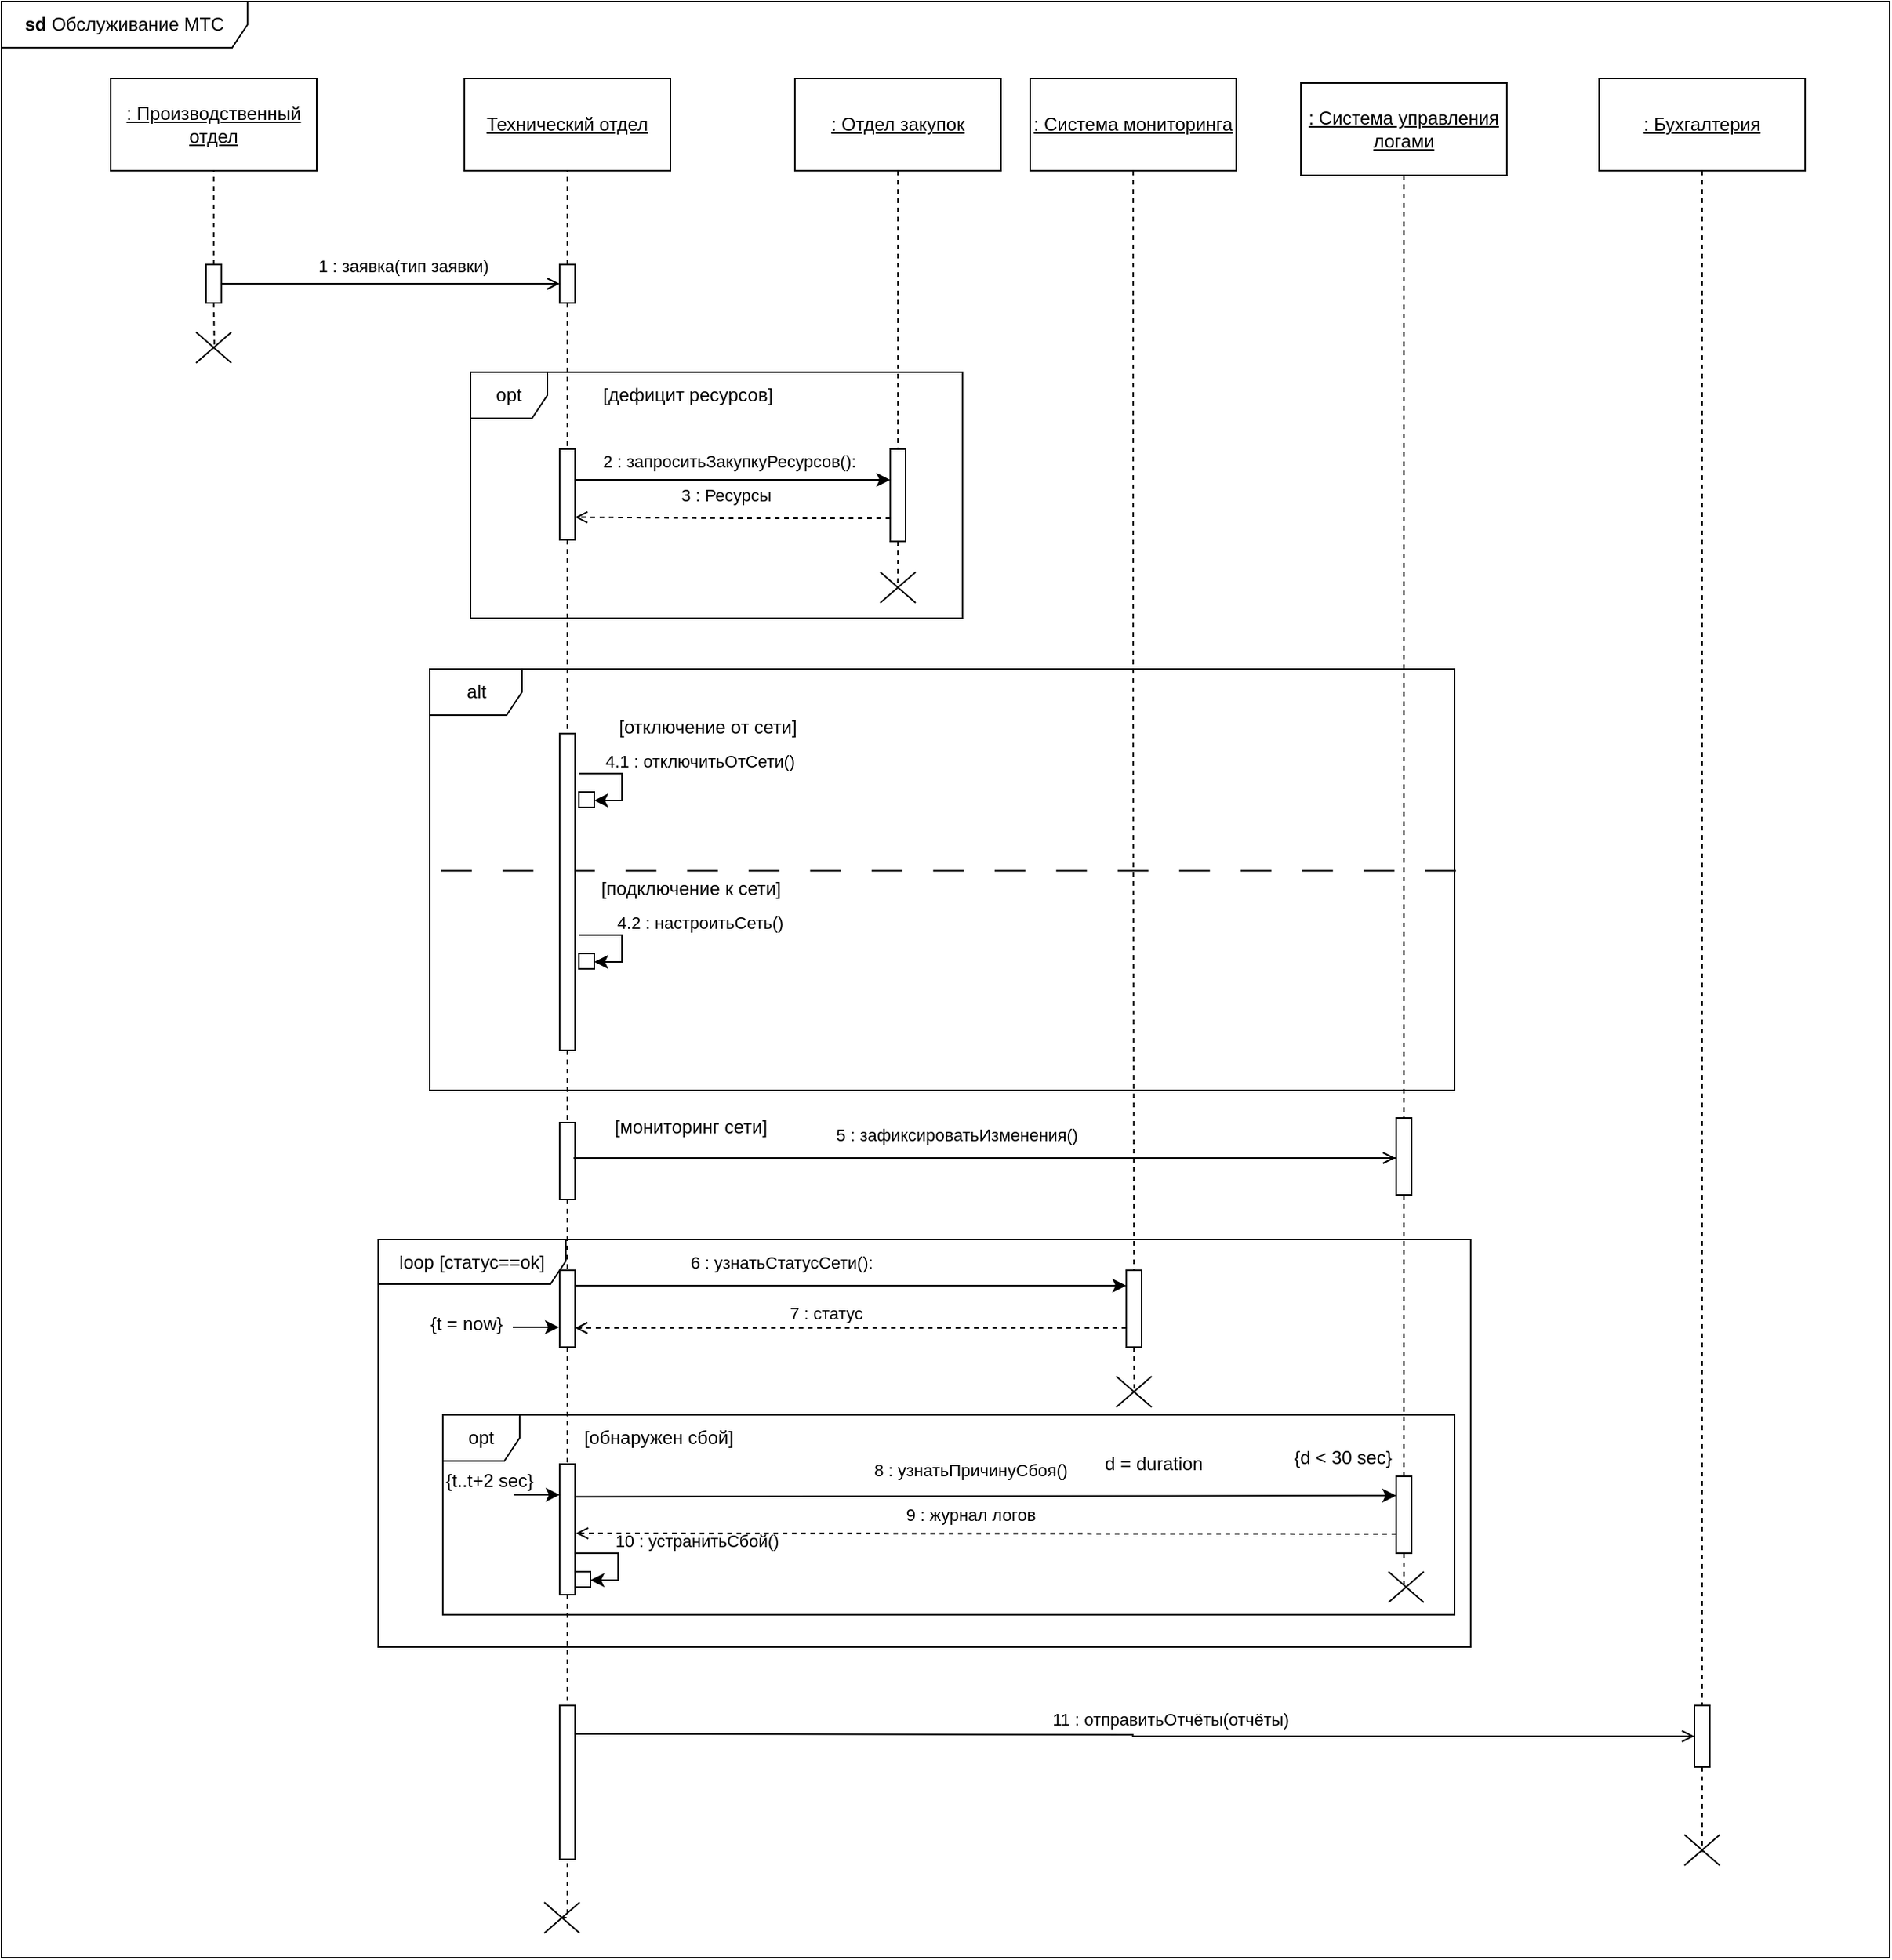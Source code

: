 <mxfile version="26.2.14">
  <diagram name="Обслуживание МТС" id="yZsRfcWXwFjVl9WhAiMK">
    <mxGraphModel dx="1309" dy="780" grid="0" gridSize="10" guides="1" tooltips="1" connect="1" arrows="1" fold="1" page="1" pageScale="1" pageWidth="3300" pageHeight="4681" math="0" shadow="0">
      <root>
        <mxCell id="0" />
        <mxCell id="1" parent="0" />
        <mxCell id="UY6J0gAj6kEmpG1rvGeN-1" value="&lt;b&gt;sd&lt;/b&gt; Обслуживание МТС" style="shape=umlFrame;whiteSpace=wrap;html=1;pointerEvents=0;recursiveResize=0;container=1;collapsible=0;width=160;" parent="1" vertex="1">
          <mxGeometry x="1342" y="284" width="1228" height="1272" as="geometry" />
        </mxCell>
        <mxCell id="UY6J0gAj6kEmpG1rvGeN-3" value="&lt;u&gt;: Производственный отдел&lt;/u&gt;" style="rounded=0;whiteSpace=wrap;html=1;" parent="UY6J0gAj6kEmpG1rvGeN-1" vertex="1">
          <mxGeometry x="71" y="50" width="134" height="60" as="geometry" />
        </mxCell>
        <mxCell id="UY6J0gAj6kEmpG1rvGeN-4" value="" style="html=1;verticalAlign=bottom;startArrow=none;endArrow=none;dashed=1;rounded=0;entryX=0.5;entryY=1;entryDx=0;entryDy=0;" parent="UY6J0gAj6kEmpG1rvGeN-1" source="UY6J0gAj6kEmpG1rvGeN-18" target="UY6J0gAj6kEmpG1rvGeN-3" edge="1">
          <mxGeometry relative="1" as="geometry">
            <mxPoint x="133" y="110" as="targetPoint" />
          </mxGeometry>
        </mxCell>
        <mxCell id="UY6J0gAj6kEmpG1rvGeN-5" value="&lt;u&gt;Технический отдел&lt;/u&gt;" style="rounded=0;whiteSpace=wrap;html=1;" parent="UY6J0gAj6kEmpG1rvGeN-1" vertex="1">
          <mxGeometry x="301" y="50" width="134" height="60" as="geometry" />
        </mxCell>
        <mxCell id="UY6J0gAj6kEmpG1rvGeN-6" value="" style="html=1;verticalAlign=bottom;startArrow=none;endArrow=none;dashed=1;rounded=0;entryX=0.5;entryY=1;entryDx=0;entryDy=0;" parent="UY6J0gAj6kEmpG1rvGeN-1" source="UY6J0gAj6kEmpG1rvGeN-65" target="UY6J0gAj6kEmpG1rvGeN-5" edge="1">
          <mxGeometry relative="1" as="geometry">
            <mxPoint x="363" y="110" as="targetPoint" />
          </mxGeometry>
        </mxCell>
        <mxCell id="UY6J0gAj6kEmpG1rvGeN-7" style="edgeStyle=orthogonalEdgeStyle;rounded=0;orthogonalLoop=1;jettySize=auto;html=1;exitX=0.5;exitY=1;exitDx=0;exitDy=0;entryX=0.5;entryY=0;entryDx=0;entryDy=0;endArrow=none;endFill=0;dashed=1;" parent="UY6J0gAj6kEmpG1rvGeN-1" source="UY6J0gAj6kEmpG1rvGeN-8" target="UY6J0gAj6kEmpG1rvGeN-69" edge="1">
          <mxGeometry relative="1" as="geometry" />
        </mxCell>
        <mxCell id="UY6J0gAj6kEmpG1rvGeN-8" value="&lt;u&gt;: Отдел закупок&lt;/u&gt;" style="rounded=0;whiteSpace=wrap;html=1;" parent="UY6J0gAj6kEmpG1rvGeN-1" vertex="1">
          <mxGeometry x="516" y="50" width="134" height="60" as="geometry" />
        </mxCell>
        <mxCell id="VCczljoPK001_jjkpIpf-78" style="edgeStyle=orthogonalEdgeStyle;rounded=0;orthogonalLoop=1;jettySize=auto;html=1;entryX=0.5;entryY=0;entryDx=0;entryDy=0;dashed=1;endArrow=none;startFill=0;" edge="1" parent="UY6J0gAj6kEmpG1rvGeN-1" source="UY6J0gAj6kEmpG1rvGeN-10" target="VCczljoPK001_jjkpIpf-35">
          <mxGeometry relative="1" as="geometry" />
        </mxCell>
        <mxCell id="UY6J0gAj6kEmpG1rvGeN-10" value="&lt;u&gt;: Система мониторинга&lt;/u&gt;" style="rounded=0;whiteSpace=wrap;html=1;" parent="UY6J0gAj6kEmpG1rvGeN-1" vertex="1">
          <mxGeometry x="669" y="50" width="134" height="60" as="geometry" />
        </mxCell>
        <mxCell id="VCczljoPK001_jjkpIpf-71" style="edgeStyle=orthogonalEdgeStyle;rounded=0;orthogonalLoop=1;jettySize=auto;html=1;dashed=1;endArrow=none;startFill=0;entryX=0.5;entryY=0;entryDx=0;entryDy=0;" edge="1" parent="UY6J0gAj6kEmpG1rvGeN-1" source="UY6J0gAj6kEmpG1rvGeN-11" target="VCczljoPK001_jjkpIpf-87">
          <mxGeometry relative="1" as="geometry">
            <mxPoint x="911.538" y="507" as="targetPoint" />
          </mxGeometry>
        </mxCell>
        <mxCell id="UY6J0gAj6kEmpG1rvGeN-11" value="&lt;u&gt;: Система управления логами&lt;/u&gt;" style="rounded=0;whiteSpace=wrap;html=1;" parent="UY6J0gAj6kEmpG1rvGeN-1" vertex="1">
          <mxGeometry x="845.06" y="53" width="134" height="60" as="geometry" />
        </mxCell>
        <mxCell id="VCczljoPK001_jjkpIpf-83" style="edgeStyle=orthogonalEdgeStyle;rounded=0;orthogonalLoop=1;jettySize=auto;html=1;entryX=0.5;entryY=0;entryDx=0;entryDy=0;dashed=1;endArrow=none;startFill=0;" edge="1" parent="UY6J0gAj6kEmpG1rvGeN-1" source="UY6J0gAj6kEmpG1rvGeN-13" target="UY6J0gAj6kEmpG1rvGeN-84">
          <mxGeometry relative="1" as="geometry" />
        </mxCell>
        <mxCell id="UY6J0gAj6kEmpG1rvGeN-13" value="&lt;u&gt;: Бухгалтерия&lt;/u&gt;" style="rounded=0;whiteSpace=wrap;html=1;" parent="UY6J0gAj6kEmpG1rvGeN-1" vertex="1">
          <mxGeometry x="1039" y="50" width="134" height="60" as="geometry" />
        </mxCell>
        <mxCell id="UY6J0gAj6kEmpG1rvGeN-15" style="edgeStyle=orthogonalEdgeStyle;rounded=0;orthogonalLoop=1;jettySize=auto;html=1;exitX=1;exitY=0.5;exitDx=0;exitDy=0;entryX=0;entryY=0.5;entryDx=0;entryDy=0;endArrow=open;endFill=0;" parent="UY6J0gAj6kEmpG1rvGeN-1" source="UY6J0gAj6kEmpG1rvGeN-18" target="UY6J0gAj6kEmpG1rvGeN-65" edge="1">
          <mxGeometry relative="1" as="geometry" />
        </mxCell>
        <mxCell id="UY6J0gAj6kEmpG1rvGeN-16" value="&lt;span style=&quot;color: rgba(0, 0, 0, 0); font-family: monospace; font-size: 0px; text-align: start; background-color: rgb(251, 251, 251);&quot;&gt;%3CmxGraphModel%3E%3Croot%3E%3CmxCell%20id%3D%220%22%2F%3E%3CmxCell%20id%3D%221%22%20parent%3D%220%22%2F%3E%3CmxCell%20id%3D%222%22%20value%3D%22%D0%B7%D0%B0%D1%8F%D0%B2%D0%BA%D0%B0(%D0%A2%D0%B8%D0%BF%20%D0%B7%D0%B0%D1%8F%D0%B2%D0%BA%D0%B8)%22%20style%3D%22edgeLabel%3Bhtml%3D1%3Balign%3Dcenter%3BverticalAlign%3Dmiddle%3Bresizable%3D0%3Bpoints%3D%5B%5D%3B%22%20vertex%3D%221%22%20connectable%3D%220%22%20parent%3D%221%22%3E%3CmxGeometry%20x%3D%22509.2%22%20y%3D%22328%22%20as%3D%22geometry%22%2F%3E%3C%2FmxCell%3E%3C%2Froot%3E%3C%2FmxGraphModel%3E&lt;/span&gt;" style="edgeLabel;html=1;align=center;verticalAlign=middle;resizable=0;points=[];" parent="UY6J0gAj6kEmpG1rvGeN-15" vertex="1" connectable="0">
          <mxGeometry x="-0.124" y="1" relative="1" as="geometry">
            <mxPoint as="offset" />
          </mxGeometry>
        </mxCell>
        <mxCell id="UY6J0gAj6kEmpG1rvGeN-17" value="1 : заявка(тип заявки)" style="edgeLabel;html=1;align=center;verticalAlign=middle;resizable=0;points=[];" parent="UY6J0gAj6kEmpG1rvGeN-15" vertex="1" connectable="0">
          <mxGeometry x="0.21" y="-3" relative="1" as="geometry">
            <mxPoint x="-15" y="-15" as="offset" />
          </mxGeometry>
        </mxCell>
        <mxCell id="UY6J0gAj6kEmpG1rvGeN-18" value="" style="rounded=0;dashed=0;" parent="UY6J0gAj6kEmpG1rvGeN-1" vertex="1">
          <mxGeometry x="133" y="171" width="10" height="25" as="geometry" />
        </mxCell>
        <mxCell id="UY6J0gAj6kEmpG1rvGeN-65" value="" style="rounded=0;dashed=0;" parent="UY6J0gAj6kEmpG1rvGeN-1" vertex="1">
          <mxGeometry x="363" y="171" width="10" height="25" as="geometry" />
        </mxCell>
        <mxCell id="UY6J0gAj6kEmpG1rvGeN-67" value="opt" style="shape=umlFrame;whiteSpace=wrap;html=1;pointerEvents=0;recursiveResize=0;container=1;collapsible=0;width=50;" parent="UY6J0gAj6kEmpG1rvGeN-1" vertex="1">
          <mxGeometry x="305" y="241" width="320" height="160" as="geometry" />
        </mxCell>
        <mxCell id="UY6J0gAj6kEmpG1rvGeN-68" value="[дефицит ресурсов]" style="text;html=1;align=center;verticalAlign=middle;resizable=0;points=[];autosize=1;strokeColor=none;fillColor=none;" parent="UY6J0gAj6kEmpG1rvGeN-67" vertex="1">
          <mxGeometry x="71" width="140" height="30" as="geometry" />
        </mxCell>
        <mxCell id="UY6J0gAj6kEmpG1rvGeN-69" value="" style="rounded=0;dashed=0;" parent="UY6J0gAj6kEmpG1rvGeN-67" vertex="1">
          <mxGeometry x="273" y="50" width="10" height="60" as="geometry" />
        </mxCell>
        <mxCell id="UY6J0gAj6kEmpG1rvGeN-70" value="" style="shape=umlDestroy;html=1;" parent="UY6J0gAj6kEmpG1rvGeN-67" vertex="1">
          <mxGeometry x="266.5" y="130" width="23" height="20" as="geometry" />
        </mxCell>
        <mxCell id="UY6J0gAj6kEmpG1rvGeN-71" style="edgeStyle=orthogonalEdgeStyle;rounded=0;orthogonalLoop=1;jettySize=auto;html=1;entryX=0.493;entryY=0.45;entryDx=0;entryDy=0;entryPerimeter=0;dashed=1;endArrow=none;endFill=0;" parent="UY6J0gAj6kEmpG1rvGeN-67" source="UY6J0gAj6kEmpG1rvGeN-69" target="UY6J0gAj6kEmpG1rvGeN-70" edge="1">
          <mxGeometry relative="1" as="geometry" />
        </mxCell>
        <mxCell id="UY6J0gAj6kEmpG1rvGeN-72" style="edgeStyle=orthogonalEdgeStyle;rounded=0;orthogonalLoop=1;jettySize=auto;html=1;entryX=0;entryY=0.5;entryDx=0;entryDy=0;" parent="UY6J0gAj6kEmpG1rvGeN-67" edge="1">
          <mxGeometry relative="1" as="geometry">
            <mxPoint x="273" y="70" as="targetPoint" />
            <mxPoint x="68" y="70" as="sourcePoint" />
          </mxGeometry>
        </mxCell>
        <mxCell id="UY6J0gAj6kEmpG1rvGeN-73" value="2 : запроситьЗакупкуРесурсов():" style="edgeLabel;html=1;align=center;verticalAlign=middle;resizable=0;points=[];" parent="UY6J0gAj6kEmpG1rvGeN-72" vertex="1" connectable="0">
          <mxGeometry x="-0.249" y="-1" relative="1" as="geometry">
            <mxPoint x="23" y="-13" as="offset" />
          </mxGeometry>
        </mxCell>
        <mxCell id="VCczljoPK001_jjkpIpf-56" style="edgeStyle=orthogonalEdgeStyle;rounded=0;orthogonalLoop=1;jettySize=auto;html=1;entryX=0.5;entryY=0;entryDx=0;entryDy=0;dashed=1;endArrow=none;startFill=0;" edge="1" parent="UY6J0gAj6kEmpG1rvGeN-1" source="UY6J0gAj6kEmpG1rvGeN-74" target="VCczljoPK001_jjkpIpf-7">
          <mxGeometry relative="1" as="geometry" />
        </mxCell>
        <mxCell id="UY6J0gAj6kEmpG1rvGeN-74" value="" style="rounded=0;dashed=0;" parent="UY6J0gAj6kEmpG1rvGeN-1" vertex="1">
          <mxGeometry x="363" y="291" width="10" height="59" as="geometry" />
        </mxCell>
        <mxCell id="UY6J0gAj6kEmpG1rvGeN-75" value="" style="edgeStyle=orthogonalEdgeStyle;rounded=0;orthogonalLoop=1;jettySize=auto;html=1;entryX=0.5;entryY=0;entryDx=0;entryDy=0;endArrow=none;endFill=0;dashed=1;" parent="UY6J0gAj6kEmpG1rvGeN-1" source="UY6J0gAj6kEmpG1rvGeN-65" target="UY6J0gAj6kEmpG1rvGeN-74" edge="1">
          <mxGeometry relative="1" as="geometry">
            <mxPoint x="612" y="156" as="sourcePoint" />
            <mxPoint x="612" y="410" as="targetPoint" />
          </mxGeometry>
        </mxCell>
        <mxCell id="UY6J0gAj6kEmpG1rvGeN-76" style="edgeStyle=orthogonalEdgeStyle;rounded=0;orthogonalLoop=1;jettySize=auto;html=1;exitX=0;exitY=0.75;exitDx=0;exitDy=0;entryX=1;entryY=0.75;entryDx=0;entryDy=0;dashed=1;endArrow=open;endFill=0;" parent="UY6J0gAj6kEmpG1rvGeN-1" source="UY6J0gAj6kEmpG1rvGeN-69" target="UY6J0gAj6kEmpG1rvGeN-74" edge="1">
          <mxGeometry relative="1" as="geometry" />
        </mxCell>
        <mxCell id="UY6J0gAj6kEmpG1rvGeN-77" value="3 : Ресурсы" style="edgeLabel;html=1;align=center;verticalAlign=middle;resizable=0;points=[];" parent="UY6J0gAj6kEmpG1rvGeN-76" vertex="1" connectable="0">
          <mxGeometry x="0.114" y="-1" relative="1" as="geometry">
            <mxPoint x="7" y="-14" as="offset" />
          </mxGeometry>
        </mxCell>
        <mxCell id="UY6J0gAj6kEmpG1rvGeN-85" value="&lt;div style=&quot;text-align: start;&quot;&gt;&lt;span style=&quot;background-color: initial; font-size: 0px;&quot;&gt;&lt;font face=&quot;monospace&quot; color=&quot;rgba(0, 0, 0, 0)&quot;&gt;з&lt;/font&gt;&lt;/span&gt;&lt;/div&gt;" style="text;html=1;align=center;verticalAlign=middle;resizable=0;points=[];autosize=1;strokeColor=none;fillColor=none;" parent="UY6J0gAj6kEmpG1rvGeN-1" vertex="1">
          <mxGeometry x="231" y="159" width="20" height="30" as="geometry" />
        </mxCell>
        <mxCell id="UY6J0gAj6kEmpG1rvGeN-89" value="" style="shape=umlDestroy;html=1;" parent="UY6J0gAj6kEmpG1rvGeN-1" vertex="1">
          <mxGeometry x="126.5" y="215" width="23" height="20" as="geometry" />
        </mxCell>
        <mxCell id="UY6J0gAj6kEmpG1rvGeN-90" style="edgeStyle=orthogonalEdgeStyle;rounded=0;orthogonalLoop=1;jettySize=auto;html=1;entryX=0.519;entryY=0.51;entryDx=0;entryDy=0;entryPerimeter=0;dashed=1;endArrow=none;endFill=0;" parent="UY6J0gAj6kEmpG1rvGeN-1" target="UY6J0gAj6kEmpG1rvGeN-89" edge="1">
          <mxGeometry relative="1" as="geometry">
            <mxPoint x="138" y="196" as="sourcePoint" />
          </mxGeometry>
        </mxCell>
        <mxCell id="VCczljoPK001_jjkpIpf-18" value="loop&amp;nbsp;&lt;span style=&quot;text-wrap-mode: nowrap;&quot;&gt;[статус==ok]&lt;/span&gt;" style="shape=umlFrame;whiteSpace=wrap;html=1;pointerEvents=0;recursiveResize=0;container=1;collapsible=0;width=122;height=29;" vertex="1" parent="UY6J0gAj6kEmpG1rvGeN-1">
          <mxGeometry x="245" y="805" width="710.5" height="265" as="geometry" />
        </mxCell>
        <mxCell id="VCczljoPK001_jjkpIpf-19" value="opt" style="shape=umlFrame;whiteSpace=wrap;html=1;pointerEvents=0;recursiveResize=0;container=1;collapsible=0;width=50;" vertex="1" parent="VCczljoPK001_jjkpIpf-18">
          <mxGeometry x="42" y="114" width="658" height="130" as="geometry" />
        </mxCell>
        <mxCell id="VCczljoPK001_jjkpIpf-20" value="[обнаружен сбой]" style="text;html=1;align=center;verticalAlign=middle;resizable=0;points=[];autosize=1;strokeColor=none;fillColor=none;" vertex="1" parent="VCczljoPK001_jjkpIpf-19">
          <mxGeometry x="80" width="120" height="30" as="geometry" />
        </mxCell>
        <mxCell id="VCczljoPK001_jjkpIpf-21" value="" style="rounded=0;dashed=0;" vertex="1" parent="VCczljoPK001_jjkpIpf-19">
          <mxGeometry x="76" y="32" width="10" height="85" as="geometry" />
        </mxCell>
        <mxCell id="VCczljoPK001_jjkpIpf-22" style="edgeStyle=orthogonalEdgeStyle;rounded=0;orthogonalLoop=1;jettySize=auto;html=1;exitX=1;exitY=0.5;exitDx=0;exitDy=0;entryX=1;entryY=0.75;entryDx=0;entryDy=0;" edge="1" parent="VCczljoPK001_jjkpIpf-19">
          <mxGeometry relative="1" as="geometry">
            <mxPoint x="86" y="90" as="sourcePoint" />
            <mxPoint x="96" y="107.5" as="targetPoint" />
            <Array as="points">
              <mxPoint x="114" y="90" />
              <mxPoint x="114" y="108" />
            </Array>
          </mxGeometry>
        </mxCell>
        <mxCell id="VCczljoPK001_jjkpIpf-23" value="10 : устранитьСбой()" style="edgeLabel;html=1;align=center;verticalAlign=middle;resizable=0;points=[];" vertex="1" connectable="0" parent="VCczljoPK001_jjkpIpf-22">
          <mxGeometry x="-0.326" relative="1" as="geometry">
            <mxPoint x="57" y="-8" as="offset" />
          </mxGeometry>
        </mxCell>
        <mxCell id="VCczljoPK001_jjkpIpf-24" value="" style="rounded=0;dashed=0;" vertex="1" parent="VCczljoPK001_jjkpIpf-19">
          <mxGeometry x="86" y="102" width="10" height="10" as="geometry" />
        </mxCell>
        <mxCell id="VCczljoPK001_jjkpIpf-25" value="{t..t+2 sec}" style="text;html=1;align=center;verticalAlign=middle;resizable=0;points=[];autosize=1;strokeColor=none;fillColor=none;" vertex="1" parent="VCczljoPK001_jjkpIpf-19">
          <mxGeometry x="-10" y="28" width="80" height="30" as="geometry" />
        </mxCell>
        <mxCell id="VCczljoPK001_jjkpIpf-26" value="d = duration" style="text;html=1;align=center;verticalAlign=middle;resizable=0;points=[];autosize=1;strokeColor=none;fillColor=none;" vertex="1" parent="VCczljoPK001_jjkpIpf-19">
          <mxGeometry x="416.5" y="17" width="90" height="30" as="geometry" />
        </mxCell>
        <mxCell id="VCczljoPK001_jjkpIpf-27" value="{d &amp;lt; 30 sec}" style="text;html=1;align=center;verticalAlign=middle;resizable=0;points=[];autosize=1;strokeColor=none;fillColor=none;" vertex="1" parent="VCczljoPK001_jjkpIpf-19">
          <mxGeometry x="540.06" y="13" width="90" height="30" as="geometry" />
        </mxCell>
        <mxCell id="VCczljoPK001_jjkpIpf-28" value="" style="shape=umlDestroy;html=1;" vertex="1" parent="VCczljoPK001_jjkpIpf-19">
          <mxGeometry x="615" y="102" width="23" height="20" as="geometry" />
        </mxCell>
        <mxCell id="VCczljoPK001_jjkpIpf-29" value="" style="edgeStyle=orthogonalEdgeStyle;rounded=0;orthogonalLoop=1;jettySize=auto;html=1;" edge="1" parent="VCczljoPK001_jjkpIpf-19">
          <mxGeometry relative="1" as="geometry">
            <mxPoint x="46" y="52" as="sourcePoint" />
            <mxPoint x="76" y="52" as="targetPoint" />
          </mxGeometry>
        </mxCell>
        <mxCell id="VCczljoPK001_jjkpIpf-38" value="" style="rounded=0;dashed=0;" vertex="1" parent="VCczljoPK001_jjkpIpf-19">
          <mxGeometry x="620.06" y="40" width="10" height="50" as="geometry" />
        </mxCell>
        <mxCell id="VCczljoPK001_jjkpIpf-39" style="edgeStyle=orthogonalEdgeStyle;rounded=0;orthogonalLoop=1;jettySize=auto;html=1;exitX=1;exitY=0.25;exitDx=0;exitDy=0;entryX=0;entryY=0.25;entryDx=0;entryDy=0;" edge="1" parent="VCczljoPK001_jjkpIpf-19" source="VCczljoPK001_jjkpIpf-21" target="VCczljoPK001_jjkpIpf-38">
          <mxGeometry relative="1" as="geometry">
            <Array as="points">
              <mxPoint x="86" y="53" />
              <mxPoint x="355" y="53" />
            </Array>
          </mxGeometry>
        </mxCell>
        <mxCell id="VCczljoPK001_jjkpIpf-40" value="8 : узнатьПричинуСбоя()" style="edgeLabel;html=1;align=center;verticalAlign=middle;resizable=0;points=[];" vertex="1" connectable="0" parent="VCczljoPK001_jjkpIpf-39">
          <mxGeometry x="-0.258" relative="1" as="geometry">
            <mxPoint x="59" y="-17" as="offset" />
          </mxGeometry>
        </mxCell>
        <mxCell id="VCczljoPK001_jjkpIpf-43" style="edgeStyle=orthogonalEdgeStyle;rounded=0;orthogonalLoop=1;jettySize=auto;html=1;entryX=0.444;entryY=0.222;entryDx=0;entryDy=0;entryPerimeter=0;endArrow=none;endFill=0;dashed=1;" edge="1" parent="VCczljoPK001_jjkpIpf-19" source="VCczljoPK001_jjkpIpf-38" target="VCczljoPK001_jjkpIpf-28">
          <mxGeometry relative="1" as="geometry" />
        </mxCell>
        <mxCell id="VCczljoPK001_jjkpIpf-30" style="edgeStyle=orthogonalEdgeStyle;rounded=0;orthogonalLoop=1;jettySize=auto;html=1;entryX=0;entryY=0.5;entryDx=0;entryDy=0;" edge="1" parent="VCczljoPK001_jjkpIpf-18">
          <mxGeometry relative="1" as="geometry">
            <mxPoint x="128" y="30" as="sourcePoint" />
            <mxPoint x="486.5" y="30" as="targetPoint" />
          </mxGeometry>
        </mxCell>
        <mxCell id="VCczljoPK001_jjkpIpf-31" value="6 : узнатьСтатусСети():" style="edgeLabel;html=1;align=center;verticalAlign=middle;resizable=0;points=[];" vertex="1" connectable="0" parent="VCczljoPK001_jjkpIpf-30">
          <mxGeometry x="-0.249" y="1" relative="1" as="geometry">
            <mxPoint x="-1" y="-14" as="offset" />
          </mxGeometry>
        </mxCell>
        <mxCell id="VCczljoPK001_jjkpIpf-91" style="edgeStyle=orthogonalEdgeStyle;rounded=0;orthogonalLoop=1;jettySize=auto;html=1;entryX=0.5;entryY=0;entryDx=0;entryDy=0;dashed=1;endArrow=none;startFill=0;" edge="1" parent="VCczljoPK001_jjkpIpf-18" source="VCczljoPK001_jjkpIpf-32" target="VCczljoPK001_jjkpIpf-21">
          <mxGeometry relative="1" as="geometry" />
        </mxCell>
        <mxCell id="VCczljoPK001_jjkpIpf-32" value="" style="rounded=0;dashed=0;" vertex="1" parent="VCczljoPK001_jjkpIpf-18">
          <mxGeometry x="118" y="20" width="10" height="50" as="geometry" />
        </mxCell>
        <mxCell id="VCczljoPK001_jjkpIpf-33" style="edgeStyle=orthogonalEdgeStyle;rounded=0;orthogonalLoop=1;jettySize=auto;html=1;exitX=0;exitY=0.75;exitDx=0;exitDy=0;entryX=1;entryY=0.75;entryDx=0;entryDy=0;dashed=1;endArrow=open;endFill=0;" edge="1" parent="VCczljoPK001_jjkpIpf-18" source="VCczljoPK001_jjkpIpf-35" target="VCczljoPK001_jjkpIpf-32">
          <mxGeometry relative="1" as="geometry" />
        </mxCell>
        <mxCell id="VCczljoPK001_jjkpIpf-34" value="7 : статус" style="edgeLabel;html=1;align=center;verticalAlign=middle;resizable=0;points=[];" vertex="1" connectable="0" parent="VCczljoPK001_jjkpIpf-33">
          <mxGeometry x="0.094" y="-1" relative="1" as="geometry">
            <mxPoint y="-9" as="offset" />
          </mxGeometry>
        </mxCell>
        <mxCell id="VCczljoPK001_jjkpIpf-35" value="" style="rounded=0;dashed=0;" vertex="1" parent="VCczljoPK001_jjkpIpf-18">
          <mxGeometry x="486.5" y="20" width="10" height="50" as="geometry" />
        </mxCell>
        <mxCell id="VCczljoPK001_jjkpIpf-36" style="edgeStyle=orthogonalEdgeStyle;rounded=0;orthogonalLoop=1;jettySize=auto;html=1;exitX=0;exitY=0.75;exitDx=0;exitDy=0;dashed=1;endArrow=open;endFill=0;" edge="1" parent="VCczljoPK001_jjkpIpf-18" source="VCczljoPK001_jjkpIpf-38">
          <mxGeometry relative="1" as="geometry">
            <mxPoint x="128.5" y="191" as="targetPoint" />
            <Array as="points">
              <mxPoint x="128" y="192" />
            </Array>
          </mxGeometry>
        </mxCell>
        <mxCell id="VCczljoPK001_jjkpIpf-37" value="9 : журнал логов" style="edgeLabel;html=1;align=center;verticalAlign=middle;resizable=0;points=[];" vertex="1" connectable="0" parent="VCczljoPK001_jjkpIpf-36">
          <mxGeometry x="0.068" y="1" relative="1" as="geometry">
            <mxPoint x="8" y="-13" as="offset" />
          </mxGeometry>
        </mxCell>
        <mxCell id="VCczljoPK001_jjkpIpf-41" value="" style="edgeStyle=orthogonalEdgeStyle;rounded=0;orthogonalLoop=1;jettySize=auto;html=1;" edge="1" parent="VCczljoPK001_jjkpIpf-18">
          <mxGeometry relative="1" as="geometry">
            <mxPoint x="87.5" y="57" as="sourcePoint" />
            <mxPoint x="117.5" y="57" as="targetPoint" />
          </mxGeometry>
        </mxCell>
        <mxCell id="VCczljoPK001_jjkpIpf-42" value="{t = now}" style="text;html=1;align=center;verticalAlign=middle;resizable=0;points=[];autosize=1;strokeColor=none;fillColor=none;" vertex="1" parent="VCczljoPK001_jjkpIpf-18">
          <mxGeometry x="21.5" y="40" width="70" height="30" as="geometry" />
        </mxCell>
        <mxCell id="VCczljoPK001_jjkpIpf-44" value="" style="shape=umlDestroy;html=1;" vertex="1" parent="VCczljoPK001_jjkpIpf-18">
          <mxGeometry x="480" y="89" width="23" height="20" as="geometry" />
        </mxCell>
        <mxCell id="VCczljoPK001_jjkpIpf-45" style="edgeStyle=orthogonalEdgeStyle;rounded=0;orthogonalLoop=1;jettySize=auto;html=1;exitX=0.5;exitY=1;exitDx=0;exitDy=0;entryX=0.509;entryY=0.395;entryDx=0;entryDy=0;entryPerimeter=0;dashed=1;endArrow=none;endFill=0;" edge="1" parent="VCczljoPK001_jjkpIpf-18" source="VCczljoPK001_jjkpIpf-35" target="VCczljoPK001_jjkpIpf-44">
          <mxGeometry relative="1" as="geometry" />
        </mxCell>
        <mxCell id="VCczljoPK001_jjkpIpf-49" value="alt" style="shape=umlFrame;whiteSpace=wrap;html=1;pointerEvents=0;" vertex="1" parent="UY6J0gAj6kEmpG1rvGeN-1">
          <mxGeometry x="278.5" y="434" width="666.5" height="274" as="geometry" />
        </mxCell>
        <mxCell id="VCczljoPK001_jjkpIpf-51" value="" style="line;strokeWidth=1;direction=south;html=1;dashed=1;dashPattern=20 20;rotation=90;" vertex="1" parent="UY6J0gAj6kEmpG1rvGeN-1">
          <mxGeometry x="606.57" y="230.93" width="10" height="668.62" as="geometry" />
        </mxCell>
        <mxCell id="VCczljoPK001_jjkpIpf-68" style="edgeStyle=orthogonalEdgeStyle;rounded=0;orthogonalLoop=1;jettySize=auto;html=1;entryX=0.5;entryY=0;entryDx=0;entryDy=0;dashed=1;endArrow=none;startFill=0;" edge="1" parent="UY6J0gAj6kEmpG1rvGeN-1" source="VCczljoPK001_jjkpIpf-84" target="VCczljoPK001_jjkpIpf-32">
          <mxGeometry relative="1" as="geometry" />
        </mxCell>
        <mxCell id="VCczljoPK001_jjkpIpf-7" value="" style="rounded=0;dashed=0;" vertex="1" parent="UY6J0gAj6kEmpG1rvGeN-1">
          <mxGeometry x="363" y="476" width="10" height="206" as="geometry" />
        </mxCell>
        <mxCell id="VCczljoPK001_jjkpIpf-10" value="[подключение к сети]" style="text;html=1;align=center;verticalAlign=middle;resizable=0;points=[];autosize=1;strokeColor=none;fillColor=none;" vertex="1" parent="UY6J0gAj6kEmpG1rvGeN-1">
          <mxGeometry x="373" y="562" width="150" height="30" as="geometry" />
        </mxCell>
        <mxCell id="VCczljoPK001_jjkpIpf-11" value="[мониторинг сети]" style="text;html=1;align=center;verticalAlign=middle;resizable=0;points=[];autosize=1;strokeColor=none;fillColor=none;" vertex="1" parent="UY6J0gAj6kEmpG1rvGeN-1">
          <mxGeometry x="383" y="717" width="130" height="30" as="geometry" />
        </mxCell>
        <mxCell id="VCczljoPK001_jjkpIpf-12" style="edgeStyle=orthogonalEdgeStyle;rounded=0;orthogonalLoop=1;jettySize=auto;html=1;exitX=1;exitY=0.5;exitDx=0;exitDy=0;entryX=1;entryY=0.75;entryDx=0;entryDy=0;" edge="1" parent="UY6J0gAj6kEmpG1rvGeN-1">
          <mxGeometry relative="1" as="geometry">
            <mxPoint x="375.5" y="607" as="sourcePoint" />
            <mxPoint x="385.5" y="624.5" as="targetPoint" />
            <Array as="points">
              <mxPoint x="403.5" y="607" />
              <mxPoint x="403.5" y="625" />
            </Array>
          </mxGeometry>
        </mxCell>
        <mxCell id="VCczljoPK001_jjkpIpf-13" value="4.2 : настроитьСеть()" style="edgeLabel;html=1;align=center;verticalAlign=middle;resizable=0;points=[];" vertex="1" connectable="0" parent="VCczljoPK001_jjkpIpf-12">
          <mxGeometry x="-0.326" relative="1" as="geometry">
            <mxPoint x="57" y="-8" as="offset" />
          </mxGeometry>
        </mxCell>
        <mxCell id="VCczljoPK001_jjkpIpf-14" value="" style="rounded=0;dashed=0;" vertex="1" parent="UY6J0gAj6kEmpG1rvGeN-1">
          <mxGeometry x="375.5" y="619" width="10" height="10" as="geometry" />
        </mxCell>
        <mxCell id="VCczljoPK001_jjkpIpf-15" style="edgeStyle=orthogonalEdgeStyle;rounded=0;orthogonalLoop=1;jettySize=auto;html=1;exitX=1;exitY=0.5;exitDx=0;exitDy=0;entryX=1;entryY=0.75;entryDx=0;entryDy=0;" edge="1" parent="UY6J0gAj6kEmpG1rvGeN-1">
          <mxGeometry relative="1" as="geometry">
            <mxPoint x="375.5" y="502" as="sourcePoint" />
            <mxPoint x="385.5" y="519.5" as="targetPoint" />
            <Array as="points">
              <mxPoint x="403.5" y="502" />
              <mxPoint x="403.5" y="520" />
            </Array>
          </mxGeometry>
        </mxCell>
        <mxCell id="VCczljoPK001_jjkpIpf-16" value="4.1 : отключитьОтСети()" style="edgeLabel;html=1;align=center;verticalAlign=middle;resizable=0;points=[];" vertex="1" connectable="0" parent="VCczljoPK001_jjkpIpf-15">
          <mxGeometry x="-0.326" relative="1" as="geometry">
            <mxPoint x="57" y="-8" as="offset" />
          </mxGeometry>
        </mxCell>
        <mxCell id="VCczljoPK001_jjkpIpf-17" value="" style="rounded=0;dashed=0;" vertex="1" parent="UY6J0gAj6kEmpG1rvGeN-1">
          <mxGeometry x="375.5" y="514" width="10" height="10" as="geometry" />
        </mxCell>
        <mxCell id="VCczljoPK001_jjkpIpf-8" value="[отключение от сети]" style="text;html=1;align=center;verticalAlign=middle;resizable=0;points=[];autosize=1;strokeColor=none;fillColor=none;" vertex="1" parent="UY6J0gAj6kEmpG1rvGeN-1">
          <mxGeometry x="388.5" y="457" width="140" height="30" as="geometry" />
        </mxCell>
        <mxCell id="UY6J0gAj6kEmpG1rvGeN-80" style="edgeStyle=orthogonalEdgeStyle;rounded=0;orthogonalLoop=1;jettySize=auto;html=1;exitX=1;exitY=0.25;exitDx=0;exitDy=0;entryX=0;entryY=0.5;entryDx=0;entryDy=0;endArrow=open;endFill=0;" parent="UY6J0gAj6kEmpG1rvGeN-1" edge="1" target="UY6J0gAj6kEmpG1rvGeN-84">
          <mxGeometry relative="1" as="geometry">
            <mxPoint x="369.5" y="1126.47" as="sourcePoint" />
            <mxPoint x="1097.5" y="1126.47" as="targetPoint" />
          </mxGeometry>
        </mxCell>
        <mxCell id="UY6J0gAj6kEmpG1rvGeN-81" value="11 : отправитьОтчёты(отчёты)" style="edgeLabel;html=1;align=center;verticalAlign=middle;resizable=0;points=[];" parent="UY6J0gAj6kEmpG1rvGeN-80" vertex="1" connectable="0">
          <mxGeometry x="0.1" y="-3" relative="1" as="geometry">
            <mxPoint x="-12" y="-14" as="offset" />
          </mxGeometry>
        </mxCell>
        <mxCell id="UY6J0gAj6kEmpG1rvGeN-82" value="" style="rounded=0;dashed=0;" parent="UY6J0gAj6kEmpG1rvGeN-1" vertex="1">
          <mxGeometry x="363" y="1108" width="10" height="100" as="geometry" />
        </mxCell>
        <mxCell id="UY6J0gAj6kEmpG1rvGeN-84" value="" style="rounded=0;dashed=0;" parent="UY6J0gAj6kEmpG1rvGeN-1" vertex="1">
          <mxGeometry x="1101" y="1108" width="10" height="40" as="geometry" />
        </mxCell>
        <mxCell id="UY6J0gAj6kEmpG1rvGeN-86" value="" style="shape=umlDestroy;html=1;" parent="UY6J0gAj6kEmpG1rvGeN-1" vertex="1">
          <mxGeometry x="353" y="1236" width="23" height="20" as="geometry" />
        </mxCell>
        <mxCell id="UY6J0gAj6kEmpG1rvGeN-87" value="" style="shape=umlDestroy;html=1;" parent="UY6J0gAj6kEmpG1rvGeN-1" vertex="1">
          <mxGeometry x="1094.5" y="1192" width="23" height="20" as="geometry" />
        </mxCell>
        <mxCell id="UY6J0gAj6kEmpG1rvGeN-88" style="edgeStyle=orthogonalEdgeStyle;rounded=0;orthogonalLoop=1;jettySize=auto;html=1;entryX=0.502;entryY=0.564;entryDx=0;entryDy=0;entryPerimeter=0;dashed=1;endArrow=none;endFill=0;" parent="UY6J0gAj6kEmpG1rvGeN-1" source="UY6J0gAj6kEmpG1rvGeN-84" target="UY6J0gAj6kEmpG1rvGeN-87" edge="1">
          <mxGeometry relative="1" as="geometry" />
        </mxCell>
        <mxCell id="UY6J0gAj6kEmpG1rvGeN-91" style="edgeStyle=orthogonalEdgeStyle;rounded=0;orthogonalLoop=1;jettySize=auto;html=1;entryX=0.5;entryY=1;entryDx=0;entryDy=0;dashed=1;endArrow=none;endFill=0;" parent="UY6J0gAj6kEmpG1rvGeN-1" target="UY6J0gAj6kEmpG1rvGeN-82" edge="1">
          <mxGeometry relative="1" as="geometry">
            <mxPoint x="364.5" y="1246" as="sourcePoint" />
          </mxGeometry>
        </mxCell>
        <mxCell id="VCczljoPK001_jjkpIpf-81" style="edgeStyle=orthogonalEdgeStyle;rounded=0;orthogonalLoop=1;jettySize=auto;html=1;dashed=1;endArrow=none;startFill=0;" edge="1" parent="UY6J0gAj6kEmpG1rvGeN-1" source="VCczljoPK001_jjkpIpf-21" target="UY6J0gAj6kEmpG1rvGeN-82">
          <mxGeometry relative="1" as="geometry" />
        </mxCell>
        <mxCell id="VCczljoPK001_jjkpIpf-84" value="" style="rounded=0;dashed=0;" vertex="1" parent="UY6J0gAj6kEmpG1rvGeN-1">
          <mxGeometry x="363" y="729" width="10" height="50" as="geometry" />
        </mxCell>
        <mxCell id="VCczljoPK001_jjkpIpf-85" value="" style="edgeStyle=orthogonalEdgeStyle;rounded=0;orthogonalLoop=1;jettySize=auto;html=1;entryX=0.5;entryY=0;entryDx=0;entryDy=0;dashed=1;endArrow=none;startFill=0;" edge="1" parent="UY6J0gAj6kEmpG1rvGeN-1" source="VCczljoPK001_jjkpIpf-7" target="VCczljoPK001_jjkpIpf-84">
          <mxGeometry relative="1" as="geometry">
            <mxPoint x="1710" y="966" as="sourcePoint" />
            <mxPoint x="1710" y="1109" as="targetPoint" />
          </mxGeometry>
        </mxCell>
        <mxCell id="VCczljoPK001_jjkpIpf-86" style="edgeStyle=orthogonalEdgeStyle;rounded=0;orthogonalLoop=1;jettySize=auto;html=1;exitX=1;exitY=0.25;exitDx=0;exitDy=0;endArrow=open;endFill=0;" edge="1" parent="UY6J0gAj6kEmpG1rvGeN-1">
          <mxGeometry relative="1" as="geometry">
            <Array as="points">
              <mxPoint x="372.03" y="752" />
              <mxPoint x="641.03" y="752" />
            </Array>
            <mxPoint x="914.53" y="738.5" as="sourcePoint" />
            <mxPoint x="906.53" y="752" as="targetPoint" />
          </mxGeometry>
        </mxCell>
        <mxCell id="VCczljoPK001_jjkpIpf-89" style="edgeStyle=orthogonalEdgeStyle;rounded=0;orthogonalLoop=1;jettySize=auto;html=1;entryX=0.5;entryY=0;entryDx=0;entryDy=0;dashed=1;endArrow=none;startFill=0;" edge="1" parent="UY6J0gAj6kEmpG1rvGeN-1" source="VCczljoPK001_jjkpIpf-87" target="VCczljoPK001_jjkpIpf-38">
          <mxGeometry relative="1" as="geometry" />
        </mxCell>
        <mxCell id="VCczljoPK001_jjkpIpf-87" value="" style="rounded=0;dashed=0;" vertex="1" parent="UY6J0gAj6kEmpG1rvGeN-1">
          <mxGeometry x="907.06" y="726" width="10" height="50" as="geometry" />
        </mxCell>
        <mxCell id="VCczljoPK001_jjkpIpf-88" value="5 : зафиксироватьИзменения()" style="edgeLabel;html=1;align=center;verticalAlign=middle;resizable=0;points=[];" vertex="1" connectable="0" parent="UY6J0gAj6kEmpG1rvGeN-1">
          <mxGeometry x="621.004" y="737" as="geometry" />
        </mxCell>
      </root>
    </mxGraphModel>
  </diagram>
</mxfile>
